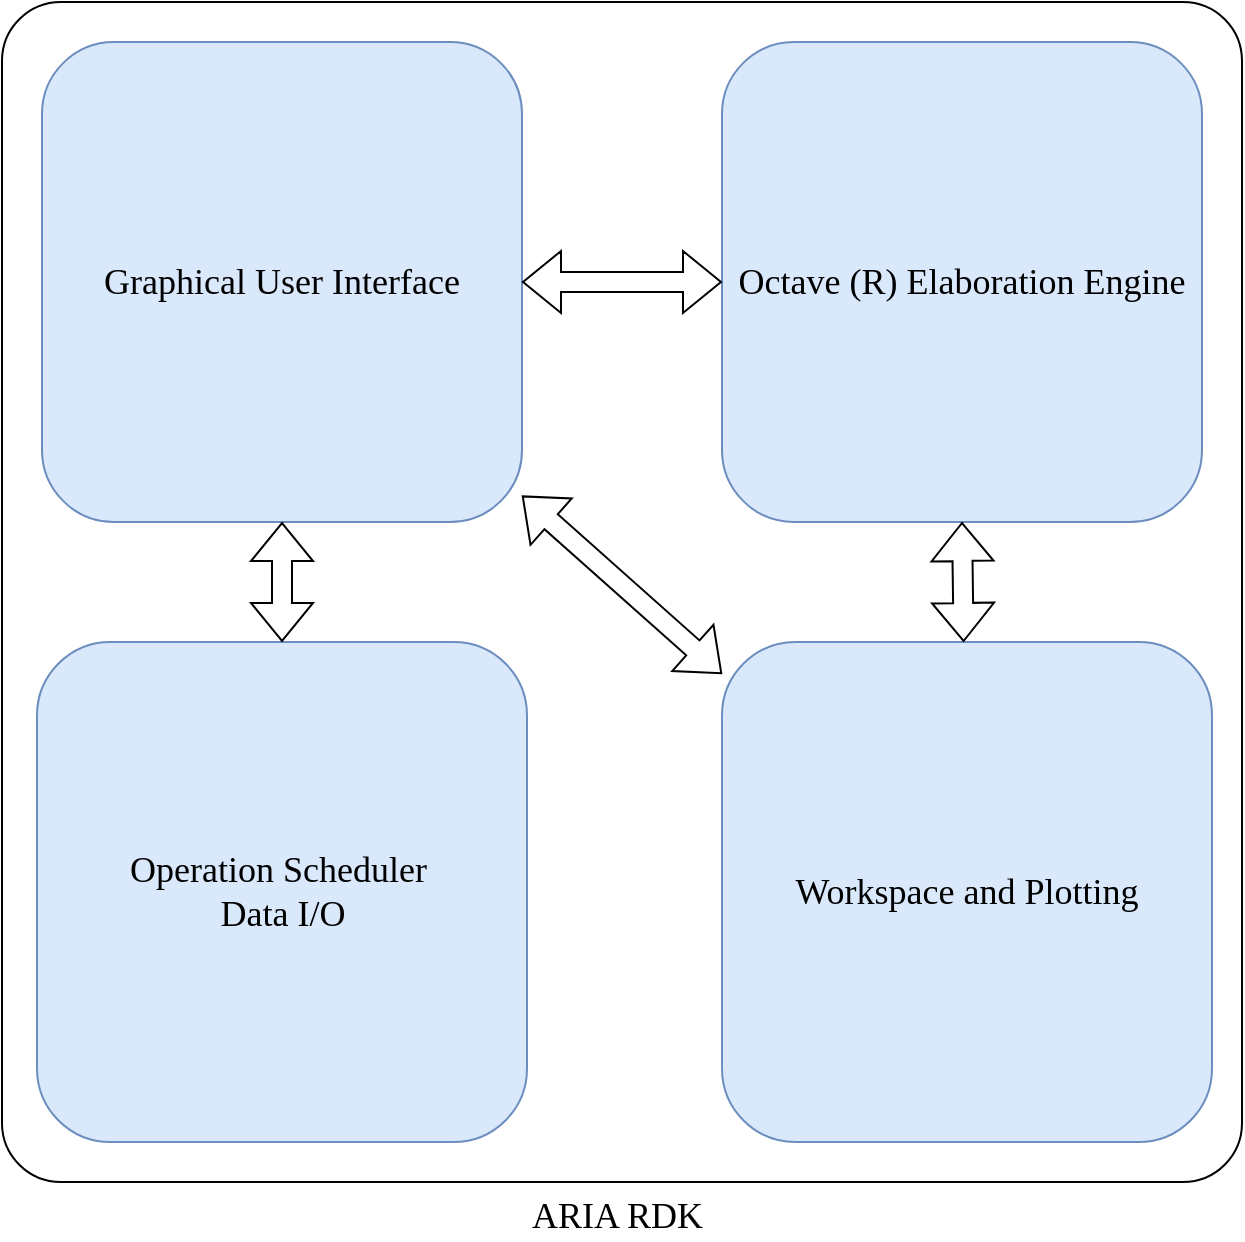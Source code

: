 <mxfile version="24.7.17">
  <diagram name="Page-1" id="6N97ICzL5DzA9CgmMXFH">
    <mxGraphModel dx="1114" dy="841" grid="1" gridSize="10" guides="1" tooltips="1" connect="1" arrows="1" fold="1" page="1" pageScale="1" pageWidth="850" pageHeight="1100" math="0" shadow="0">
      <root>
        <mxCell id="0" />
        <mxCell id="1" parent="0" />
        <mxCell id="2QEwXNkCGtGHp0sPr9w8-1" value="ARIA RDK&amp;nbsp;" style="rounded=1;whiteSpace=wrap;html=1;arcSize=5;fontFamily=Clash Display;labelPosition=center;verticalLabelPosition=bottom;align=center;verticalAlign=top;fontSize=18;" vertex="1" parent="1">
          <mxGeometry x="170" y="110" width="620" height="590" as="geometry" />
        </mxCell>
        <mxCell id="2QEwXNkCGtGHp0sPr9w8-2" value="&lt;font face=&quot;Clash Display&quot; style=&quot;font-size: 18px;&quot;&gt;Graphical User Interface&lt;/font&gt;" style="rounded=1;whiteSpace=wrap;html=1;fillColor=#dae8fc;strokeColor=#6c8ebf;fontSize=18;" vertex="1" parent="1">
          <mxGeometry x="190" y="130" width="240" height="240" as="geometry" />
        </mxCell>
        <mxCell id="2QEwXNkCGtGHp0sPr9w8-3" value="&lt;font face=&quot;Clash Display&quot;&gt;Operation Scheduler&amp;nbsp;&lt;br&gt;Data I/O&lt;/font&gt;" style="rounded=1;whiteSpace=wrap;html=1;fillColor=#dae8fc;strokeColor=#6c8ebf;fontSize=18;" vertex="1" parent="1">
          <mxGeometry x="187.5" y="430" width="245" height="250" as="geometry" />
        </mxCell>
        <mxCell id="2QEwXNkCGtGHp0sPr9w8-5" value="Octave (R) Elaboration Engine" style="rounded=1;whiteSpace=wrap;html=1;fontFamily=Clash Display;fillColor=#dae8fc;strokeColor=#6c8ebf;fontSize=18;" vertex="1" parent="1">
          <mxGeometry x="530" y="130" width="240" height="240" as="geometry" />
        </mxCell>
        <mxCell id="2QEwXNkCGtGHp0sPr9w8-6" value="Workspace and Plotting" style="rounded=1;whiteSpace=wrap;html=1;fontFamily=Clash Display;fillColor=#dae8fc;strokeColor=#6c8ebf;fontSize=18;" vertex="1" parent="1">
          <mxGeometry x="530" y="430" width="245" height="250" as="geometry" />
        </mxCell>
        <mxCell id="2QEwXNkCGtGHp0sPr9w8-7" value="" style="shape=flexArrow;endArrow=classic;startArrow=classic;html=1;rounded=0;entryX=0;entryY=0.5;entryDx=0;entryDy=0;fontSize=18;" edge="1" parent="1" source="2QEwXNkCGtGHp0sPr9w8-2" target="2QEwXNkCGtGHp0sPr9w8-5">
          <mxGeometry width="100" height="100" relative="1" as="geometry">
            <mxPoint x="370" y="480" as="sourcePoint" />
            <mxPoint x="470" y="380" as="targetPoint" />
          </mxGeometry>
        </mxCell>
        <mxCell id="2QEwXNkCGtGHp0sPr9w8-8" value="" style="shape=flexArrow;endArrow=classic;startArrow=classic;html=1;rounded=0;entryX=0.5;entryY=0;entryDx=0;entryDy=0;fontSize=18;" edge="1" parent="1" source="2QEwXNkCGtGHp0sPr9w8-2" target="2QEwXNkCGtGHp0sPr9w8-3">
          <mxGeometry width="100" height="100" relative="1" as="geometry">
            <mxPoint x="440" y="260" as="sourcePoint" />
            <mxPoint x="540" y="260" as="targetPoint" />
          </mxGeometry>
        </mxCell>
        <mxCell id="2QEwXNkCGtGHp0sPr9w8-9" value="" style="shape=flexArrow;endArrow=classic;startArrow=classic;html=1;rounded=0;fontSize=18;" edge="1" parent="1" source="2QEwXNkCGtGHp0sPr9w8-2" target="2QEwXNkCGtGHp0sPr9w8-6">
          <mxGeometry width="100" height="100" relative="1" as="geometry">
            <mxPoint x="440" y="260" as="sourcePoint" />
            <mxPoint x="540" y="260" as="targetPoint" />
          </mxGeometry>
        </mxCell>
        <mxCell id="2QEwXNkCGtGHp0sPr9w8-10" value="" style="shape=flexArrow;endArrow=classic;startArrow=classic;html=1;rounded=0;exitX=0.5;exitY=1;exitDx=0;exitDy=0;fontSize=18;" edge="1" parent="1" source="2QEwXNkCGtGHp0sPr9w8-5" target="2QEwXNkCGtGHp0sPr9w8-6">
          <mxGeometry width="100" height="100" relative="1" as="geometry">
            <mxPoint x="320" y="380" as="sourcePoint" />
            <mxPoint x="320" y="440" as="targetPoint" />
          </mxGeometry>
        </mxCell>
      </root>
    </mxGraphModel>
  </diagram>
</mxfile>
